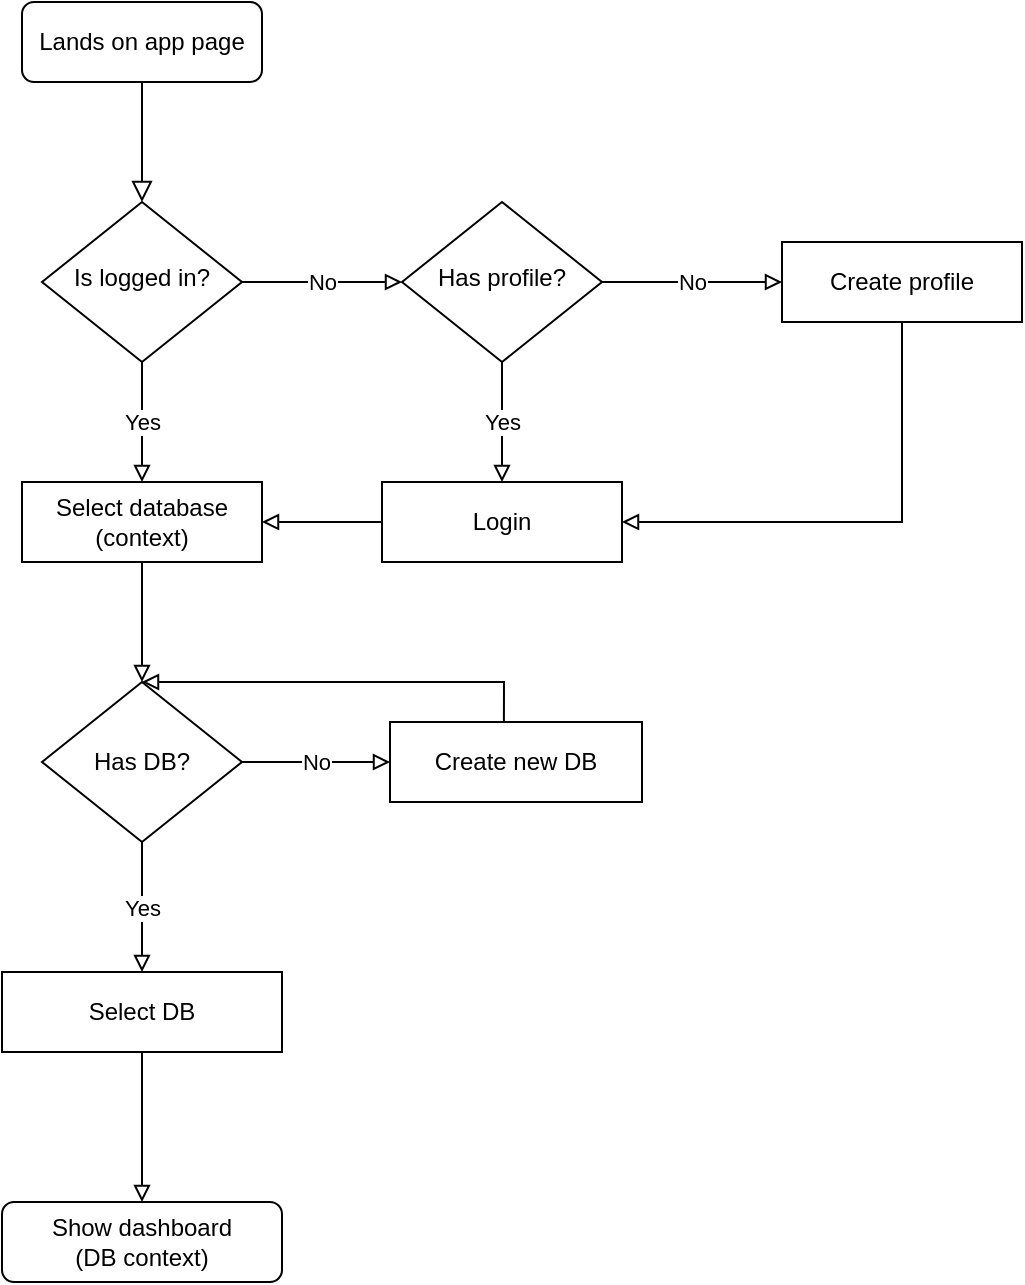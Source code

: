<mxfile version="13.3.2" type="github" pages="3">
  <diagram id="C5RBs43oDa-KdzZeNtuy" name="Onboarding">
    <mxGraphModel dx="786" dy="528" grid="1" gridSize="10" guides="1" tooltips="1" connect="1" arrows="1" fold="1" page="1" pageScale="1" pageWidth="827" pageHeight="1169" math="0" shadow="0">
      <root>
        <mxCell id="WIyWlLk6GJQsqaUBKTNV-0" />
        <mxCell id="WIyWlLk6GJQsqaUBKTNV-1" parent="WIyWlLk6GJQsqaUBKTNV-0" />
        <mxCell id="WIyWlLk6GJQsqaUBKTNV-2" value="" style="rounded=0;html=1;jettySize=auto;orthogonalLoop=1;fontSize=11;endArrow=block;endFill=0;endSize=8;strokeWidth=1;shadow=0;labelBackgroundColor=none;edgeStyle=orthogonalEdgeStyle;" parent="WIyWlLk6GJQsqaUBKTNV-1" source="WIyWlLk6GJQsqaUBKTNV-3" target="WIyWlLk6GJQsqaUBKTNV-6" edge="1">
          <mxGeometry relative="1" as="geometry" />
        </mxCell>
        <mxCell id="WIyWlLk6GJQsqaUBKTNV-3" value="Lands on app page" style="rounded=1;whiteSpace=wrap;html=1;fontSize=12;glass=0;strokeWidth=1;shadow=0;arcSize=15;" parent="WIyWlLk6GJQsqaUBKTNV-1" vertex="1">
          <mxGeometry x="160" y="60" width="120" height="40" as="geometry" />
        </mxCell>
        <mxCell id="JS3uk803y2s0mCCQWYtb-3" value="No" style="edgeStyle=orthogonalEdgeStyle;rounded=0;orthogonalLoop=1;jettySize=auto;html=1;entryX=0;entryY=0.5;entryDx=0;entryDy=0;labelPosition=center;verticalLabelPosition=middle;align=center;verticalAlign=middle;endArrow=block;endFill=0;" parent="WIyWlLk6GJQsqaUBKTNV-1" source="WIyWlLk6GJQsqaUBKTNV-6" target="WIyWlLk6GJQsqaUBKTNV-10" edge="1">
          <mxGeometry relative="1" as="geometry" />
        </mxCell>
        <mxCell id="JS3uk803y2s0mCCQWYtb-18" value="&lt;div&gt;Yes&lt;/div&gt;" style="edgeStyle=orthogonalEdgeStyle;rounded=0;orthogonalLoop=1;jettySize=auto;html=1;endArrow=block;endFill=0;entryX=0.5;entryY=0;entryDx=0;entryDy=0;" parent="WIyWlLk6GJQsqaUBKTNV-1" source="WIyWlLk6GJQsqaUBKTNV-6" target="JS3uk803y2s0mCCQWYtb-21" edge="1">
          <mxGeometry relative="1" as="geometry">
            <mxPoint x="220" y="280" as="targetPoint" />
          </mxGeometry>
        </mxCell>
        <mxCell id="WIyWlLk6GJQsqaUBKTNV-6" value="Is logged in?" style="rhombus;whiteSpace=wrap;html=1;shadow=0;fontFamily=Helvetica;fontSize=12;align=center;strokeWidth=1;spacing=6;spacingTop=-4;" parent="WIyWlLk6GJQsqaUBKTNV-1" vertex="1">
          <mxGeometry x="170" y="160" width="100" height="80" as="geometry" />
        </mxCell>
        <mxCell id="JS3uk803y2s0mCCQWYtb-7" value="&lt;div&gt;No&lt;/div&gt;" style="edgeStyle=orthogonalEdgeStyle;rounded=0;orthogonalLoop=1;jettySize=auto;html=1;endArrow=block;endFill=0;labelPosition=center;verticalLabelPosition=middle;align=center;verticalAlign=middle;" parent="WIyWlLk6GJQsqaUBKTNV-1" source="WIyWlLk6GJQsqaUBKTNV-10" target="WIyWlLk6GJQsqaUBKTNV-11" edge="1">
          <mxGeometry relative="1" as="geometry" />
        </mxCell>
        <mxCell id="JS3uk803y2s0mCCQWYtb-15" value="Yes" style="edgeStyle=orthogonalEdgeStyle;rounded=0;orthogonalLoop=1;jettySize=auto;html=1;entryX=0.5;entryY=0;entryDx=0;entryDy=0;endArrow=block;endFill=0;" parent="WIyWlLk6GJQsqaUBKTNV-1" source="WIyWlLk6GJQsqaUBKTNV-10" target="JS3uk803y2s0mCCQWYtb-12" edge="1">
          <mxGeometry relative="1" as="geometry" />
        </mxCell>
        <mxCell id="WIyWlLk6GJQsqaUBKTNV-10" value="Has profile?" style="rhombus;whiteSpace=wrap;html=1;shadow=0;fontFamily=Helvetica;fontSize=12;align=center;strokeWidth=1;spacing=6;spacingTop=-4;" parent="WIyWlLk6GJQsqaUBKTNV-1" vertex="1">
          <mxGeometry x="350" y="160" width="100" height="80" as="geometry" />
        </mxCell>
        <mxCell id="JS3uk803y2s0mCCQWYtb-16" style="edgeStyle=orthogonalEdgeStyle;rounded=0;orthogonalLoop=1;jettySize=auto;html=1;entryX=1;entryY=0.5;entryDx=0;entryDy=0;endArrow=block;endFill=0;exitX=0.5;exitY=1;exitDx=0;exitDy=0;" parent="WIyWlLk6GJQsqaUBKTNV-1" source="WIyWlLk6GJQsqaUBKTNV-11" target="JS3uk803y2s0mCCQWYtb-12" edge="1">
          <mxGeometry relative="1" as="geometry" />
        </mxCell>
        <mxCell id="WIyWlLk6GJQsqaUBKTNV-11" value="Create profile" style="rounded=1;whiteSpace=wrap;html=1;fontSize=12;glass=0;strokeWidth=1;shadow=0;arcSize=0;" parent="WIyWlLk6GJQsqaUBKTNV-1" vertex="1">
          <mxGeometry x="540" y="180" width="120" height="40" as="geometry" />
        </mxCell>
        <mxCell id="JS3uk803y2s0mCCQWYtb-19" style="edgeStyle=orthogonalEdgeStyle;rounded=0;orthogonalLoop=1;jettySize=auto;html=1;endArrow=block;endFill=0;entryX=1;entryY=0.5;entryDx=0;entryDy=0;" parent="WIyWlLk6GJQsqaUBKTNV-1" source="JS3uk803y2s0mCCQWYtb-12" target="JS3uk803y2s0mCCQWYtb-21" edge="1">
          <mxGeometry relative="1" as="geometry">
            <mxPoint x="280" y="320" as="targetPoint" />
          </mxGeometry>
        </mxCell>
        <mxCell id="JS3uk803y2s0mCCQWYtb-12" value="&lt;div&gt;Login&lt;/div&gt;" style="rounded=1;whiteSpace=wrap;html=1;arcSize=0;" parent="WIyWlLk6GJQsqaUBKTNV-1" vertex="1">
          <mxGeometry x="340" y="300" width="120" height="40" as="geometry" />
        </mxCell>
        <mxCell id="JS3uk803y2s0mCCQWYtb-26" value="" style="edgeStyle=orthogonalEdgeStyle;rounded=0;orthogonalLoop=1;jettySize=auto;html=1;endArrow=block;endFill=0;" parent="WIyWlLk6GJQsqaUBKTNV-1" source="JS3uk803y2s0mCCQWYtb-21" target="JS3uk803y2s0mCCQWYtb-25" edge="1">
          <mxGeometry relative="1" as="geometry" />
        </mxCell>
        <mxCell id="JS3uk803y2s0mCCQWYtb-21" value="Select database (context)" style="rounded=1;whiteSpace=wrap;html=1;arcSize=0;" parent="WIyWlLk6GJQsqaUBKTNV-1" vertex="1">
          <mxGeometry x="160" y="300" width="120" height="40" as="geometry" />
        </mxCell>
        <mxCell id="JS3uk803y2s0mCCQWYtb-28" value="&lt;div&gt;Yes&lt;/div&gt;" style="edgeStyle=orthogonalEdgeStyle;rounded=0;orthogonalLoop=1;jettySize=auto;html=1;endArrow=block;endFill=0;" parent="WIyWlLk6GJQsqaUBKTNV-1" source="JS3uk803y2s0mCCQWYtb-25" target="JS3uk803y2s0mCCQWYtb-27" edge="1">
          <mxGeometry relative="1" as="geometry" />
        </mxCell>
        <mxCell id="JS3uk803y2s0mCCQWYtb-30" value="No" style="edgeStyle=orthogonalEdgeStyle;rounded=0;orthogonalLoop=1;jettySize=auto;html=1;endArrow=block;endFill=0;" parent="WIyWlLk6GJQsqaUBKTNV-1" source="JS3uk803y2s0mCCQWYtb-25" target="JS3uk803y2s0mCCQWYtb-29" edge="1">
          <mxGeometry relative="1" as="geometry" />
        </mxCell>
        <mxCell id="JS3uk803y2s0mCCQWYtb-25" value="Has DB?" style="rhombus;whiteSpace=wrap;html=1;fontFamily=Helvetica;fontSize=12;fontColor=#000000;align=center;strokeColor=#000000;fillColor=#ffffff;" parent="WIyWlLk6GJQsqaUBKTNV-1" vertex="1">
          <mxGeometry x="170" y="400" width="100" height="80" as="geometry" />
        </mxCell>
        <mxCell id="JS3uk803y2s0mCCQWYtb-33" style="edgeStyle=orthogonalEdgeStyle;rounded=0;orthogonalLoop=1;jettySize=auto;html=1;endArrow=block;endFill=0;exitX=0.452;exitY=0;exitDx=0;exitDy=0;exitPerimeter=0;entryX=0.5;entryY=0;entryDx=0;entryDy=0;" parent="WIyWlLk6GJQsqaUBKTNV-1" source="JS3uk803y2s0mCCQWYtb-29" target="JS3uk803y2s0mCCQWYtb-25" edge="1">
          <mxGeometry relative="1" as="geometry">
            <mxPoint x="282" y="370" as="targetPoint" />
          </mxGeometry>
        </mxCell>
        <mxCell id="JS3uk803y2s0mCCQWYtb-29" value="Create new DB" style="rounded=0;whiteSpace=wrap;html=1;fontFamily=Helvetica;fontSize=12;fontColor=#000000;align=center;strokeColor=#000000;fillColor=#ffffff;" parent="WIyWlLk6GJQsqaUBKTNV-1" vertex="1">
          <mxGeometry x="344" y="420" width="126" height="40" as="geometry" />
        </mxCell>
        <mxCell id="JS3uk803y2s0mCCQWYtb-34" style="edgeStyle=orthogonalEdgeStyle;rounded=0;orthogonalLoop=1;jettySize=auto;html=1;entryX=0.5;entryY=0;entryDx=0;entryDy=0;endArrow=block;endFill=0;" parent="WIyWlLk6GJQsqaUBKTNV-1" source="JS3uk803y2s0mCCQWYtb-27" target="JS3uk803y2s0mCCQWYtb-23" edge="1">
          <mxGeometry relative="1" as="geometry" />
        </mxCell>
        <mxCell id="JS3uk803y2s0mCCQWYtb-27" value="Select DB" style="rounded=0;whiteSpace=wrap;html=1;fontFamily=Helvetica;fontSize=12;fontColor=#000000;align=center;strokeColor=#000000;fillColor=#ffffff;" parent="WIyWlLk6GJQsqaUBKTNV-1" vertex="1">
          <mxGeometry x="150" y="545" width="140" height="40" as="geometry" />
        </mxCell>
        <mxCell id="JS3uk803y2s0mCCQWYtb-23" value="&lt;div&gt;Show dashboard&lt;/div&gt;&lt;div&gt;(DB context)&lt;br&gt;&lt;/div&gt;" style="rounded=1;whiteSpace=wrap;html=1;fontFamily=Helvetica;fontSize=12;fontColor=#000000;align=center;strokeColor=#000000;fillColor=#ffffff;" parent="WIyWlLk6GJQsqaUBKTNV-1" vertex="1">
          <mxGeometry x="150" y="660" width="140" height="40" as="geometry" />
        </mxCell>
      </root>
    </mxGraphModel>
  </diagram>
  <diagram id="yK5Ir9c2h8IHAHALxQX2" name="Create Event">
    <mxGraphModel dx="786" dy="528" grid="1" gridSize="10" guides="1" tooltips="1" connect="1" arrows="1" fold="1" page="1" pageScale="1" pageWidth="827" pageHeight="1169" math="0" shadow="0">
      <root>
        <mxCell id="13vMHOXOfkEj0Niq7ip8-0" />
        <mxCell id="13vMHOXOfkEj0Niq7ip8-1" parent="13vMHOXOfkEj0Niq7ip8-0" />
        <mxCell id="13vMHOXOfkEj0Niq7ip8-4" value="" style="edgeStyle=orthogonalEdgeStyle;rounded=0;orthogonalLoop=1;jettySize=auto;html=1;" edge="1" parent="13vMHOXOfkEj0Niq7ip8-1" source="13vMHOXOfkEj0Niq7ip8-2" target="13vMHOXOfkEj0Niq7ip8-3">
          <mxGeometry relative="1" as="geometry" />
        </mxCell>
        <mxCell id="13vMHOXOfkEj0Niq7ip8-2" value="New event" style="rounded=0;whiteSpace=wrap;html=1;fontFamily=Helvetica;fontSize=12;fontColor=#000000;align=center;strokeColor=#000000;fillColor=#ffffff;" vertex="1" parent="13vMHOXOfkEj0Niq7ip8-1">
          <mxGeometry x="190" y="140" width="130" height="40" as="geometry" />
        </mxCell>
        <mxCell id="noNu07vXeeJlccaK-xQh-0" style="edgeStyle=orthogonalEdgeStyle;rounded=0;orthogonalLoop=1;jettySize=auto;html=1;entryX=0.5;entryY=0;entryDx=0;entryDy=0;" edge="1" parent="13vMHOXOfkEj0Niq7ip8-1" source="C_hMBdeCww2UABaGfEO--0" target="13vMHOXOfkEj0Niq7ip8-2">
          <mxGeometry relative="1" as="geometry" />
        </mxCell>
        <mxCell id="C_hMBdeCww2UABaGfEO--0" value="Dashboard" style="rounded=1;whiteSpace=wrap;html=1;" vertex="1" parent="13vMHOXOfkEj0Niq7ip8-1">
          <mxGeometry x="190" y="20" width="130" height="40" as="geometry" />
        </mxCell>
        <mxCell id="13vMHOXOfkEj0Niq7ip8-6" value="" style="edgeStyle=orthogonalEdgeStyle;rounded=0;orthogonalLoop=1;jettySize=auto;html=1;" edge="1" parent="13vMHOXOfkEj0Niq7ip8-1" source="13vMHOXOfkEj0Niq7ip8-3" target="13vMHOXOfkEj0Niq7ip8-5">
          <mxGeometry relative="1" as="geometry" />
        </mxCell>
        <mxCell id="13vMHOXOfkEj0Niq7ip8-15" style="edgeStyle=orthogonalEdgeStyle;rounded=0;orthogonalLoop=1;jettySize=auto;html=1;entryX=0.5;entryY=0;entryDx=0;entryDy=0;" edge="1" parent="13vMHOXOfkEj0Niq7ip8-1" source="13vMHOXOfkEj0Niq7ip8-3" target="13vMHOXOfkEj0Niq7ip8-9">
          <mxGeometry relative="1" as="geometry" />
        </mxCell>
        <mxCell id="13vMHOXOfkEj0Niq7ip8-3" value="Select members" style="rounded=0;whiteSpace=wrap;html=1;fontFamily=Helvetica;fontSize=12;fontColor=#000000;align=center;strokeColor=#000000;fillColor=#ffffff;" vertex="1" parent="13vMHOXOfkEj0Niq7ip8-1">
          <mxGeometry x="190" y="260" width="130" height="40" as="geometry" />
        </mxCell>
        <mxCell id="13vMHOXOfkEj0Niq7ip8-8" value="" style="edgeStyle=orthogonalEdgeStyle;rounded=0;orthogonalLoop=1;jettySize=auto;html=1;" edge="1" parent="13vMHOXOfkEj0Niq7ip8-1" source="13vMHOXOfkEj0Niq7ip8-5" target="13vMHOXOfkEj0Niq7ip8-7">
          <mxGeometry relative="1" as="geometry" />
        </mxCell>
        <mxCell id="13vMHOXOfkEj0Niq7ip8-14" style="edgeStyle=orthogonalEdgeStyle;rounded=0;orthogonalLoop=1;jettySize=auto;html=1;entryX=0.5;entryY=0;entryDx=0;entryDy=0;" edge="1" parent="13vMHOXOfkEj0Niq7ip8-1" source="13vMHOXOfkEj0Niq7ip8-5" target="13vMHOXOfkEj0Niq7ip8-9">
          <mxGeometry relative="1" as="geometry" />
        </mxCell>
        <mxCell id="13vMHOXOfkEj0Niq7ip8-5" value="Confirm date&lt;br&gt;(default: time of day)" style="rounded=0;whiteSpace=wrap;html=1;fontFamily=Helvetica;fontSize=12;fontColor=#000000;align=center;strokeColor=#000000;fillColor=#ffffff;" vertex="1" parent="13vMHOXOfkEj0Niq7ip8-1">
          <mxGeometry x="190" y="380" width="130" height="40" as="geometry" />
        </mxCell>
        <mxCell id="13vMHOXOfkEj0Niq7ip8-10" value="" style="edgeStyle=orthogonalEdgeStyle;rounded=0;orthogonalLoop=1;jettySize=auto;html=1;" edge="1" parent="13vMHOXOfkEj0Niq7ip8-1" source="13vMHOXOfkEj0Niq7ip8-7" target="13vMHOXOfkEj0Niq7ip8-9">
          <mxGeometry relative="1" as="geometry" />
        </mxCell>
        <mxCell id="13vMHOXOfkEj0Niq7ip8-12" value="" style="edgeStyle=orthogonalEdgeStyle;rounded=0;orthogonalLoop=1;jettySize=auto;html=1;" edge="1" parent="13vMHOXOfkEj0Niq7ip8-1" source="13vMHOXOfkEj0Niq7ip8-7" target="13vMHOXOfkEj0Niq7ip8-11">
          <mxGeometry relative="1" as="geometry" />
        </mxCell>
        <mxCell id="13vMHOXOfkEj0Niq7ip8-7" value="Enter location" style="rounded=0;whiteSpace=wrap;html=1;fontFamily=Helvetica;fontSize=12;fontColor=#000000;align=center;strokeColor=#000000;fillColor=#ffffff;" vertex="1" parent="13vMHOXOfkEj0Niq7ip8-1">
          <mxGeometry x="190" y="500" width="130" height="40" as="geometry" />
        </mxCell>
        <mxCell id="13vMHOXOfkEj0Niq7ip8-13" style="edgeStyle=orthogonalEdgeStyle;rounded=0;orthogonalLoop=1;jettySize=auto;html=1;entryX=0;entryY=0.5;entryDx=0;entryDy=0;" edge="1" parent="13vMHOXOfkEj0Niq7ip8-1" source="13vMHOXOfkEj0Niq7ip8-11" target="13vMHOXOfkEj0Niq7ip8-9">
          <mxGeometry relative="1" as="geometry" />
        </mxCell>
        <mxCell id="13vMHOXOfkEj0Niq7ip8-11" value="Enter notes" style="rounded=0;whiteSpace=wrap;html=1;fontFamily=Helvetica;fontSize=12;fontColor=#000000;align=center;strokeColor=#000000;fillColor=#ffffff;" vertex="1" parent="13vMHOXOfkEj0Niq7ip8-1">
          <mxGeometry x="190" y="620" width="130" height="40" as="geometry" />
        </mxCell>
        <mxCell id="13vMHOXOfkEj0Niq7ip8-9" value="Done" style="rounded=1;whiteSpace=wrap;html=1;fontFamily=Helvetica;fontSize=12;fontColor=#000000;align=center;strokeColor=#000000;fillColor=#ffffff;" vertex="1" parent="13vMHOXOfkEj0Niq7ip8-1">
          <mxGeometry x="414" y="620" width="130" height="40" as="geometry" />
        </mxCell>
      </root>
    </mxGraphModel>
  </diagram>
  <diagram id="XdOq0WP5IJ2t7I9NkCUe" name="Manage events">
    <mxGraphModel dx="925" dy="621" grid="1" gridSize="10" guides="1" tooltips="1" connect="1" arrows="1" fold="1" page="1" pageScale="1" pageWidth="827" pageHeight="1169" math="0" shadow="0">
      <root>
        <mxCell id="tTohnYpVtqBp4ZgK2qlV-0" />
        <mxCell id="tTohnYpVtqBp4ZgK2qlV-1" parent="tTohnYpVtqBp4ZgK2qlV-0" />
        <mxCell id="B7AI6OwDM12Od6UPBtCU-1" value="" style="edgeStyle=orthogonalEdgeStyle;rounded=0;orthogonalLoop=1;jettySize=auto;html=1;" edge="1" parent="tTohnYpVtqBp4ZgK2qlV-1" source="tTohnYpVtqBp4ZgK2qlV-2" target="B7AI6OwDM12Od6UPBtCU-0">
          <mxGeometry relative="1" as="geometry" />
        </mxCell>
        <mxCell id="tTohnYpVtqBp4ZgK2qlV-2" value="View all events" style="rounded=0;whiteSpace=wrap;html=1;fontFamily=Helvetica;fontSize=12;fontColor=#000000;align=center;strokeColor=#000000;fillColor=#ffffff;" vertex="1" parent="tTohnYpVtqBp4ZgK2qlV-1">
          <mxGeometry x="240" y="60" width="130" height="40" as="geometry" />
        </mxCell>
        <mxCell id="5nHOdaZ8S-iqnOjRCTyu-4" style="edgeStyle=orthogonalEdgeStyle;rounded=0;orthogonalLoop=1;jettySize=auto;html=1;entryX=0;entryY=0.5;entryDx=0;entryDy=0;" edge="1" parent="tTohnYpVtqBp4ZgK2qlV-1" source="5nHOdaZ8S-iqnOjRCTyu-0" target="tTohnYpVtqBp4ZgK2qlV-2">
          <mxGeometry relative="1" as="geometry" />
        </mxCell>
        <mxCell id="5nHOdaZ8S-iqnOjRCTyu-0" value="Dashboard" style="rounded=1;whiteSpace=wrap;html=1;" vertex="1" parent="tTohnYpVtqBp4ZgK2qlV-1">
          <mxGeometry x="60" y="60" width="130" height="40" as="geometry" />
        </mxCell>
        <mxCell id="5nHOdaZ8S-iqnOjRCTyu-8" style="edgeStyle=orthogonalEdgeStyle;rounded=0;orthogonalLoop=1;jettySize=auto;html=1;entryX=0.5;entryY=0;entryDx=0;entryDy=0;" edge="1" parent="tTohnYpVtqBp4ZgK2qlV-1" source="B7AI6OwDM12Od6UPBtCU-0" target="5nHOdaZ8S-iqnOjRCTyu-7">
          <mxGeometry relative="1" as="geometry" />
        </mxCell>
        <mxCell id="B7AI6OwDM12Od6UPBtCU-0" value="View event" style="rounded=0;whiteSpace=wrap;html=1;fontFamily=Helvetica;fontSize=12;fontColor=#000000;align=center;strokeColor=#000000;fillColor=#ffffff;" vertex="1" parent="tTohnYpVtqBp4ZgK2qlV-1">
          <mxGeometry x="430" y="60" width="130" height="40" as="geometry" />
        </mxCell>
        <mxCell id="B7AI6OwDM12Od6UPBtCU-8" value="Done" style="rounded=1;whiteSpace=wrap;html=1;fontFamily=Helvetica;fontSize=12;fontColor=#000000;align=center;strokeColor=#000000;fillColor=#ffffff;" vertex="1" parent="tTohnYpVtqBp4ZgK2qlV-1">
          <mxGeometry x="650" y="180" width="130" height="40" as="geometry" />
        </mxCell>
        <mxCell id="B7AI6OwDM12Od6UPBtCU-6" value="" style="edgeStyle=orthogonalEdgeStyle;rounded=0;orthogonalLoop=1;jettySize=auto;html=1;" edge="1" parent="tTohnYpVtqBp4ZgK2qlV-1" source="B7AI6OwDM12Od6UPBtCU-2" target="B7AI6OwDM12Od6UPBtCU-5">
          <mxGeometry relative="1" as="geometry" />
        </mxCell>
        <mxCell id="B7AI6OwDM12Od6UPBtCU-2" value="&lt;div&gt;Edit event&lt;/div&gt;" style="rounded=0;whiteSpace=wrap;html=1;fontFamily=Helvetica;fontSize=12;fontColor=#000000;align=center;strokeColor=#000000;fillColor=#ffffff;" vertex="1" parent="tTohnYpVtqBp4ZgK2qlV-1">
          <mxGeometry x="435" y="300" width="120" height="40" as="geometry" />
        </mxCell>
        <mxCell id="5nHOdaZ8S-iqnOjRCTyu-5" style="edgeStyle=orthogonalEdgeStyle;rounded=0;orthogonalLoop=1;jettySize=auto;html=1;entryX=0;entryY=0.5;entryDx=0;entryDy=0;exitX=1;exitY=0.5;exitDx=0;exitDy=0;" edge="1" parent="tTohnYpVtqBp4ZgK2qlV-1" source="5nHOdaZ8S-iqnOjRCTyu-7" target="B7AI6OwDM12Od6UPBtCU-8">
          <mxGeometry relative="1" as="geometry" />
        </mxCell>
        <mxCell id="5nHOdaZ8S-iqnOjRCTyu-16" value="&lt;div&gt;No&lt;/div&gt;" style="edgeLabel;html=1;align=center;verticalAlign=middle;resizable=0;points=[];" vertex="1" connectable="0" parent="5nHOdaZ8S-iqnOjRCTyu-5">
          <mxGeometry x="0.054" y="2" relative="1" as="geometry">
            <mxPoint as="offset" />
          </mxGeometry>
        </mxCell>
        <mxCell id="5nHOdaZ8S-iqnOjRCTyu-17" style="edgeStyle=orthogonalEdgeStyle;rounded=0;orthogonalLoop=1;jettySize=auto;html=1;entryX=0.5;entryY=1;entryDx=0;entryDy=0;" edge="1" parent="tTohnYpVtqBp4ZgK2qlV-1" source="B7AI6OwDM12Od6UPBtCU-5" target="B7AI6OwDM12Od6UPBtCU-8">
          <mxGeometry relative="1" as="geometry" />
        </mxCell>
        <mxCell id="B7AI6OwDM12Od6UPBtCU-5" value="Save event" style="rounded=0;whiteSpace=wrap;html=1;fontFamily=Helvetica;fontSize=12;fontColor=#000000;align=center;strokeColor=#000000;fillColor=#ffffff;" vertex="1" parent="tTohnYpVtqBp4ZgK2qlV-1">
          <mxGeometry x="435" y="420" width="120" height="40" as="geometry" />
        </mxCell>
        <mxCell id="5nHOdaZ8S-iqnOjRCTyu-11" value="Yes" style="edgeStyle=orthogonalEdgeStyle;rounded=0;orthogonalLoop=1;jettySize=auto;html=1;entryX=0.5;entryY=0;entryDx=0;entryDy=0;" edge="1" parent="tTohnYpVtqBp4ZgK2qlV-1" source="5nHOdaZ8S-iqnOjRCTyu-7" target="B7AI6OwDM12Od6UPBtCU-2">
          <mxGeometry relative="1" as="geometry" />
        </mxCell>
        <mxCell id="5nHOdaZ8S-iqnOjRCTyu-7" value="Created in the&lt;br&gt;past 24h?" style="rhombus;whiteSpace=wrap;html=1;" vertex="1" parent="tTohnYpVtqBp4ZgK2qlV-1">
          <mxGeometry x="430" y="160" width="130" height="80" as="geometry" />
        </mxCell>
      </root>
    </mxGraphModel>
  </diagram>
</mxfile>
